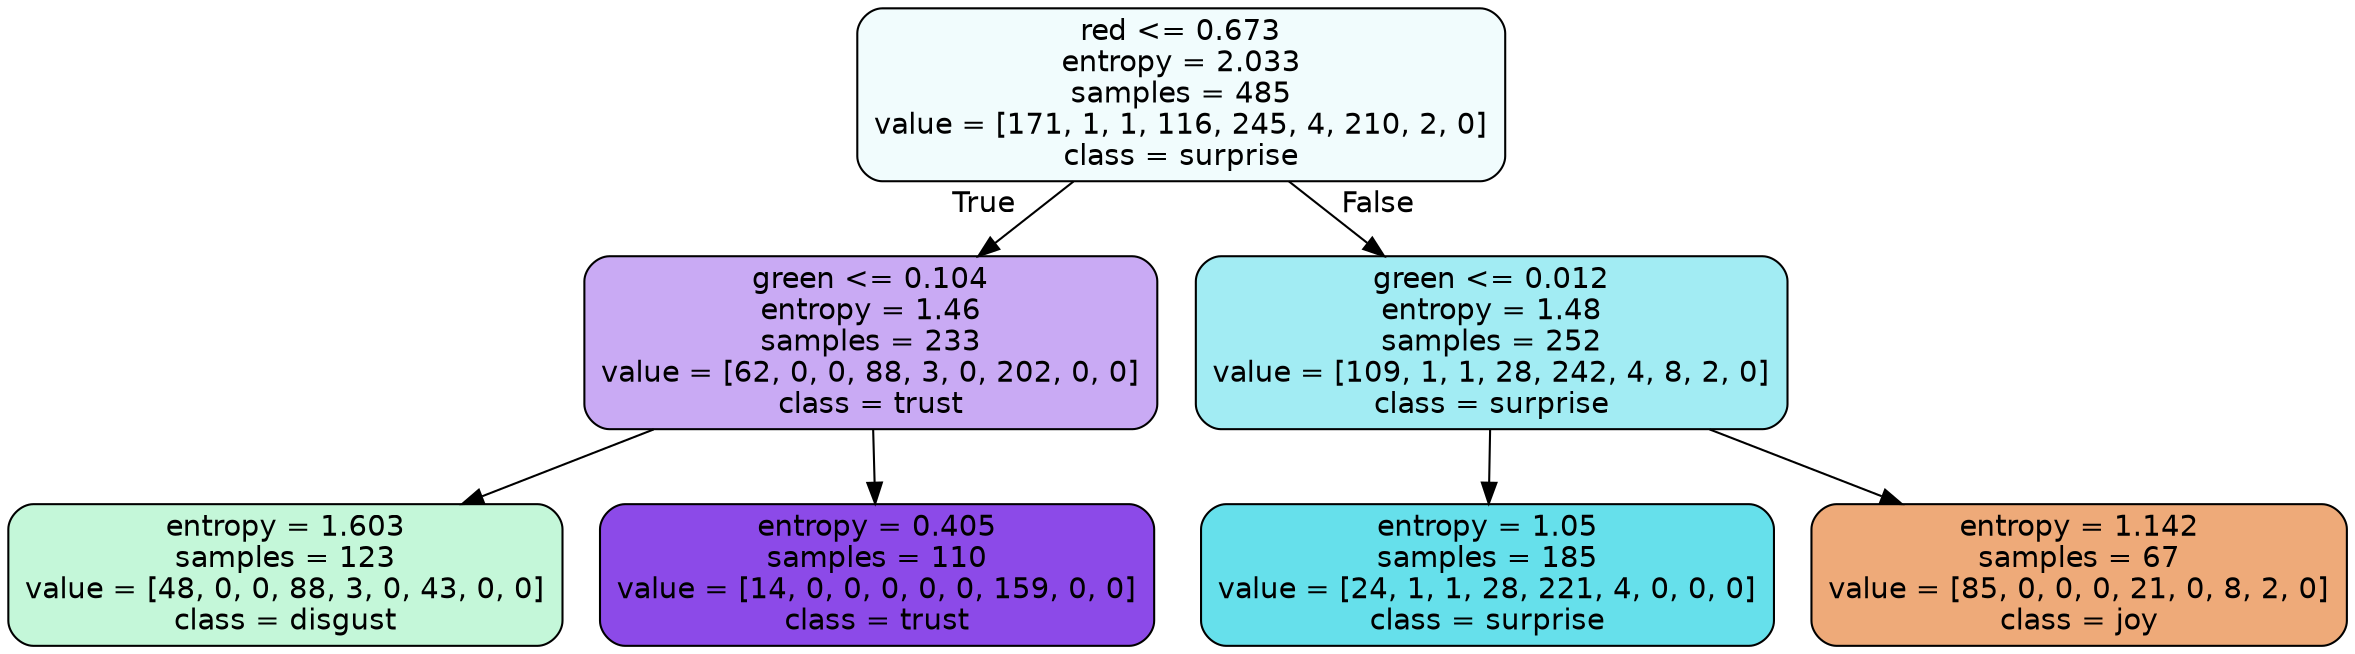 digraph Tree {
node [shape=box, style="filled, rounded", color="black", fontname=helvetica] ;
edge [fontname=helvetica] ;
0 [label="red <= 0.673\nentropy = 2.033\nsamples = 485\nvalue = [171, 1, 1, 116, 245, 4, 210, 2, 0]\nclass = surprise", fillcolor="#39d7e511"] ;
1 [label="green <= 0.104\nentropy = 1.46\nsamples = 233\nvalue = [62, 0, 0, 88, 3, 0, 202, 0, 0]\nclass = trust", fillcolor="#8139e56d"] ;
0 -> 1 [labeldistance=2.5, labelangle=45, headlabel="True"] ;
2 [label="entropy = 1.603\nsamples = 123\nvalue = [48, 0, 0, 88, 3, 0, 43, 0, 0]\nclass = disgust", fillcolor="#39e5814c"] ;
1 -> 2 ;
3 [label="entropy = 0.405\nsamples = 110\nvalue = [14, 0, 0, 0, 0, 0, 159, 0, 0]\nclass = trust", fillcolor="#8139e5e9"] ;
1 -> 3 ;
4 [label="green <= 0.012\nentropy = 1.48\nsamples = 252\nvalue = [109, 1, 1, 28, 242, 4, 8, 2, 0]\nclass = surprise", fillcolor="#39d7e577"] ;
0 -> 4 [labeldistance=2.5, labelangle=-45, headlabel="False"] ;
5 [label="entropy = 1.05\nsamples = 185\nvalue = [24, 1, 1, 28, 221, 4, 0, 0, 0]\nclass = surprise", fillcolor="#39d7e5c4"] ;
4 -> 5 ;
6 [label="entropy = 1.142\nsamples = 67\nvalue = [85, 0, 0, 0, 21, 0, 8, 2, 0]\nclass = joy", fillcolor="#e58139ac"] ;
4 -> 6 ;
}